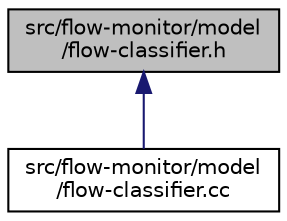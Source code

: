 digraph "src/flow-monitor/model/flow-classifier.h"
{
 // LATEX_PDF_SIZE
  edge [fontname="Helvetica",fontsize="10",labelfontname="Helvetica",labelfontsize="10"];
  node [fontname="Helvetica",fontsize="10",shape=record];
  Node1 [label="src/flow-monitor/model\l/flow-classifier.h",height=0.2,width=0.4,color="black", fillcolor="grey75", style="filled", fontcolor="black",tooltip=" "];
  Node1 -> Node2 [dir="back",color="midnightblue",fontsize="10",style="solid",fontname="Helvetica"];
  Node2 [label="src/flow-monitor/model\l/flow-classifier.cc",height=0.2,width=0.4,color="black", fillcolor="white", style="filled",URL="$flow-classifier_8cc.html",tooltip=" "];
}
